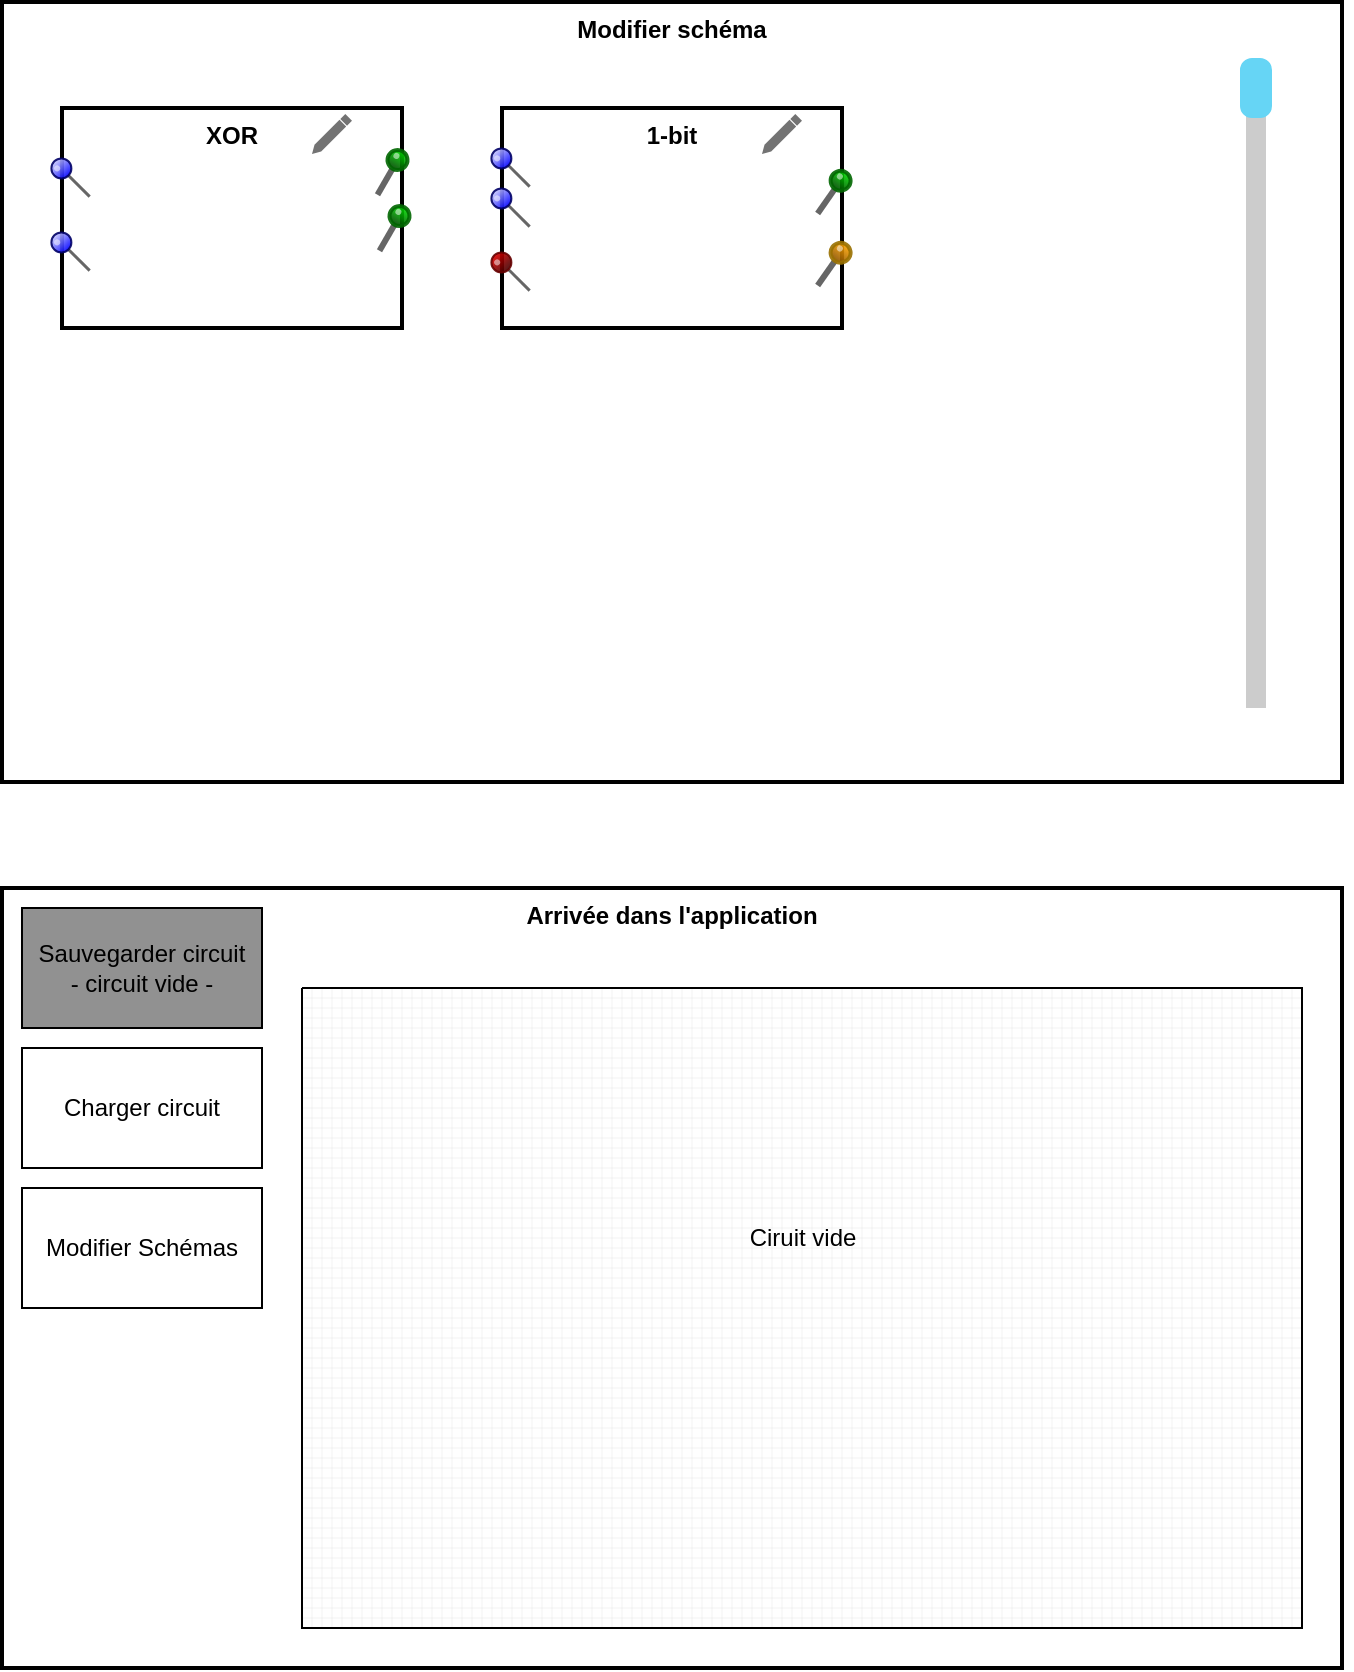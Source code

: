 <mxfile>
    <diagram id="P8t3F5J70fz1arMwlxzA" name="Maquette v1">
        <mxGraphModel dx="919" dy="1967" grid="1" gridSize="10" guides="1" tooltips="1" connect="1" arrows="1" fold="1" page="1" pageScale="1" pageWidth="850" pageHeight="1100" math="0" shadow="0">
            <root>
                <mxCell id="0"/>
                <mxCell id="1" parent="0"/>
                <mxCell id="2" value="Modifier schéma" style="shape=rect;html=1;verticalAlign=top;fontStyle=1;whiteSpace=wrap;align=center;fillColor=default;shadow=0;perimeterSpacing=0;strokeWidth=2;" vertex="1" parent="1">
                    <mxGeometry x="260" y="-413" width="670" height="390" as="geometry"/>
                </mxCell>
                <mxCell id="3" value="XOR" style="shape=rect;html=1;verticalAlign=top;fontStyle=1;whiteSpace=wrap;align=center;fillColor=default;shadow=0;perimeterSpacing=0;strokeWidth=2;" vertex="1" parent="1">
                    <mxGeometry x="290" y="-360" width="170" height="110" as="geometry"/>
                </mxCell>
                <mxCell id="4" value="1-bit" style="shape=rect;html=1;verticalAlign=top;fontStyle=1;whiteSpace=wrap;align=center;fillColor=default;shadow=0;perimeterSpacing=0;strokeWidth=2;" vertex="1" parent="1">
                    <mxGeometry x="510" y="-360" width="170" height="110" as="geometry"/>
                </mxCell>
                <mxCell id="9" value="" style="verticalLabelPosition=top;html=1;shadow=0;verticalAlign=bottom;strokeWidth=2;shape=mxgraph.ios.iPin;fillColor2=#ccccff;fillColor3=#0000ff;strokeColor=#000066;fillColor=default;perimeterSpacing=0;fontStyle=1;rotation=-45;" vertex="1" parent="1">
                    <mxGeometry x="290" y="-300" width="10" height="25" as="geometry"/>
                </mxCell>
                <mxCell id="11" value="" style="verticalLabelPosition=top;shadow=0;align=center;html=1;verticalAlign=bottom;strokeWidth=2;shape=mxgraph.mockup.misc.pin;fillColor2=#00dd00;fillColor3=#004400;strokeColor=#006600;fillColor=default;perimeterSpacing=0;fontStyle=1;rotation=30;" vertex="1" parent="1">
                    <mxGeometry x="449" y="-340" width="10" height="25" as="geometry"/>
                </mxCell>
                <mxCell id="13" value="Arrivée dans l&#39;application" style="shape=rect;html=1;verticalAlign=top;fontStyle=1;whiteSpace=wrap;align=center;fillColor=default;shadow=0;perimeterSpacing=0;strokeWidth=2;" vertex="1" parent="1">
                    <mxGeometry x="260" y="30" width="670" height="390" as="geometry"/>
                </mxCell>
                <mxCell id="17" value="Charger circuit" style="rounded=0;whiteSpace=wrap;html=1;" vertex="1" parent="1">
                    <mxGeometry x="270" y="110" width="120" height="60" as="geometry"/>
                </mxCell>
                <mxCell id="18" value="Modifier Schémas" style="rounded=0;whiteSpace=wrap;html=1;" vertex="1" parent="1">
                    <mxGeometry x="270" y="180" width="120" height="60" as="geometry"/>
                </mxCell>
                <mxCell id="19" value="" style="verticalLabelPosition=top;html=1;shadow=0;verticalAlign=bottom;strokeWidth=2;shape=mxgraph.ios.iPin;fillColor2=#ccccff;fillColor3=#0000ff;strokeColor=#000066;fillColor=default;perimeterSpacing=0;fontStyle=1;rotation=-45;" vertex="1" parent="1">
                    <mxGeometry x="290" y="-337" width="10" height="25" as="geometry"/>
                </mxCell>
                <mxCell id="22" value="" style="verticalLabelPosition=top;shadow=0;align=center;html=1;verticalAlign=bottom;strokeWidth=2;shape=mxgraph.mockup.misc.pin;fillColor2=#00dd00;fillColor3=#004400;strokeColor=#006600;fillColor=default;perimeterSpacing=0;fontStyle=1;rotation=30;" vertex="1" parent="1">
                    <mxGeometry x="450" y="-312" width="10" height="25" as="geometry"/>
                </mxCell>
                <mxCell id="23" value="" style="html=1;dashed=0;aspect=fixed;verticalLabelPosition=bottom;verticalAlign=top;align=center;shape=mxgraph.gmdl.edit;strokeColor=none;fillColor=#737373;shadow=0;sketch=0;" vertex="1" parent="1">
                    <mxGeometry x="640" y="-357" width="20" height="20" as="geometry"/>
                </mxCell>
                <mxCell id="24" value="" style="html=1;dashed=0;aspect=fixed;verticalLabelPosition=bottom;verticalAlign=top;align=center;shape=mxgraph.gmdl.edit;strokeColor=none;fillColor=#737373;shadow=0;sketch=0;" vertex="1" parent="1">
                    <mxGeometry x="415" y="-357" width="20" height="20" as="geometry"/>
                </mxCell>
                <mxCell id="25" value="" style="verticalLabelPosition=top;html=1;shadow=0;verticalAlign=bottom;strokeWidth=2;shape=mxgraph.ios.iPin;fillColor2=#ccccff;fillColor3=#0000ff;strokeColor=#000066;fillColor=default;perimeterSpacing=0;fontStyle=1;rotation=-45;" vertex="1" parent="1">
                    <mxGeometry x="510" y="-342" width="10" height="25" as="geometry"/>
                </mxCell>
                <mxCell id="26" value="" style="verticalLabelPosition=top;html=1;shadow=0;verticalAlign=bottom;strokeWidth=2;shape=mxgraph.ios.iPin;fillColor2=#ccccff;fillColor3=#0000ff;strokeColor=#000066;fillColor=default;perimeterSpacing=0;fontStyle=1;rotation=-45;" vertex="1" parent="1">
                    <mxGeometry x="510" y="-322" width="10" height="25" as="geometry"/>
                </mxCell>
                <mxCell id="27" value="" style="verticalLabelPosition=top;html=1;shadow=0;dashed=0;verticalAlign=bottom;strokeWidth=1;shape=mxgraph.ios.iPin;fillColor2=#dd0000;fillColor3=#440000;strokeColor=#660000;rotation=-45;" vertex="1" parent="1">
                    <mxGeometry x="510" y="-290" width="10" height="25" as="geometry"/>
                </mxCell>
                <mxCell id="28" value="" style="verticalLabelPosition=top;shadow=0;dashed=0;align=center;html=1;verticalAlign=bottom;strokeWidth=1;shape=mxgraph.mockup.misc.pin;fillColor2=#00dd00;fillColor3=#004400;strokeColor=#006600;rotation=35;" vertex="1" parent="1">
                    <mxGeometry x="670" y="-330" width="10" height="25" as="geometry"/>
                </mxCell>
                <mxCell id="29" value="" style="verticalLabelPosition=top;shadow=0;dashed=0;align=center;html=1;verticalAlign=bottom;strokeWidth=1;shape=mxgraph.mockup.misc.pin;fillColor2=#ffa500;fillColor3=#885000;strokeColor=#997000;rotation=35;" vertex="1" parent="1">
                    <mxGeometry x="670" y="-294" width="10" height="25" as="geometry"/>
                </mxCell>
                <mxCell id="30" value="" style="verticalLabelPosition=bottom;verticalAlign=top;html=1;shadow=0;dashed=0;strokeWidth=10;shape=mxgraph.android.quickscroll3;dy=0;fillColor=#33b5e5;strokeColor=#66D5F5;" vertex="1" parent="1">
                    <mxGeometry x="844" y="-380" width="86" height="320" as="geometry"/>
                </mxCell>
                <mxCell id="31" value="" style="verticalLabelPosition=bottom;verticalAlign=top;html=1;shape=mxgraph.basic.patternFillRect;fillStyle=grid;step=5;fillStrokeWidth=0.2;fillStrokeColor=#dddddd;" vertex="1" parent="1">
                    <mxGeometry x="410" y="80" width="500" height="320" as="geometry"/>
                </mxCell>
                <mxCell id="32" value="Ciruit vide" style="text;html=1;align=center;verticalAlign=middle;resizable=0;points=[];autosize=1;strokeColor=none;fillColor=none;" vertex="1" parent="1">
                    <mxGeometry x="620" y="190" width="80" height="30" as="geometry"/>
                </mxCell>
                <mxCell id="33" value="Sauvegarder circuit&lt;div&gt;- circuit vide -&lt;/div&gt;" style="rounded=0;whiteSpace=wrap;html=1;fillStyle=solid;fillColor=#919191;gradientColor=none;gradientDirection=west;" vertex="1" parent="1">
                    <mxGeometry x="270" y="40" width="120" height="60" as="geometry"/>
                </mxCell>
            </root>
        </mxGraphModel>
    </diagram>
</mxfile>
